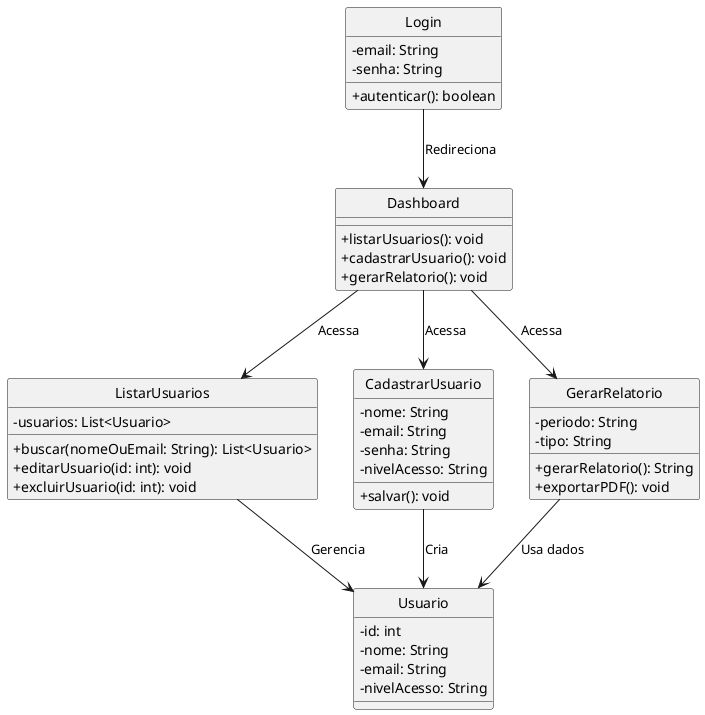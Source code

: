 @startuml
skinparam classAttributeIconSize 0
skinparam style strictuml

class Login {
  - email: String
  - senha: String
  + autenticar(): boolean
}

class Dashboard {
  + listarUsuarios(): void
  + cadastrarUsuario(): void
  + gerarRelatorio(): void
}

class ListarUsuarios {
  - usuarios: List<Usuario>
  + buscar(nomeOuEmail: String): List<Usuario>
  + editarUsuario(id: int): void
  + excluirUsuario(id: int): void
}

class CadastrarUsuario {
  - nome: String
  - email: String
  - senha: String
  - nivelAcesso: String
  + salvar(): void
}

class GerarRelatorio {
  - periodo: String
  - tipo: String
  + gerarRelatorio(): String
  + exportarPDF(): void
}

class Usuario {
  - id: int
  - nome: String
  - email: String
  - nivelAcesso: String
}

Login --> Dashboard : "Redireciona"
Dashboard --> ListarUsuarios : "Acessa"
Dashboard --> CadastrarUsuario : "Acessa"
Dashboard --> GerarRelatorio : "Acessa"
ListarUsuarios --> Usuario : "Gerencia"
CadastrarUsuario --> Usuario : "Cria"
GerarRelatorio --> Usuario : "Usa dados"

@enduml